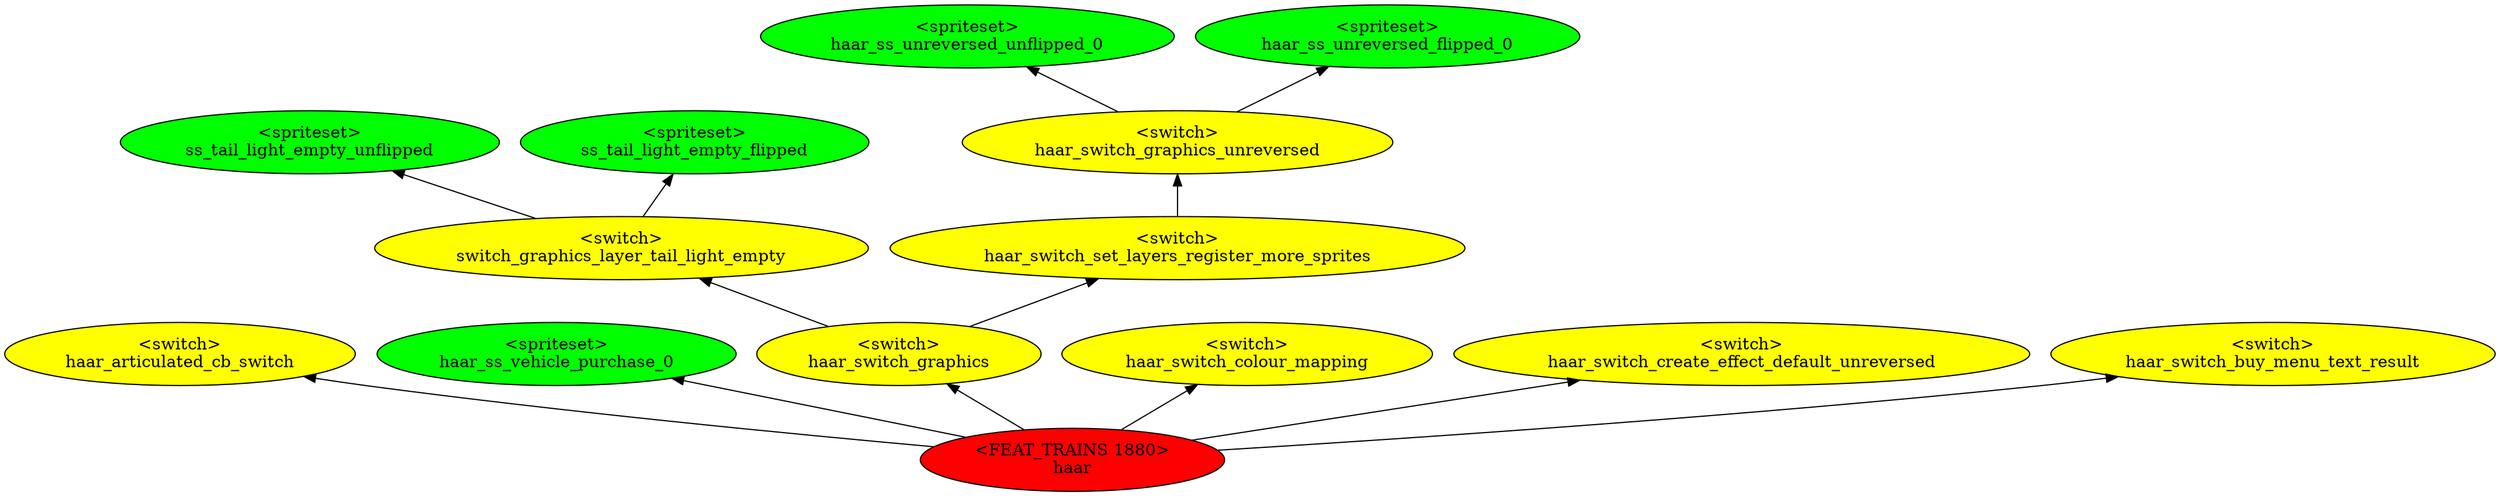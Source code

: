 digraph {
rankdir="BT"
ss_tail_light_empty_unflipped [fillcolor=green style="filled" label="<spriteset>\nss_tail_light_empty_unflipped"]
ss_tail_light_empty_flipped [fillcolor=green style="filled" label="<spriteset>\nss_tail_light_empty_flipped"]
switch_graphics_layer_tail_light_empty [fillcolor=yellow style="filled" label="<switch>\nswitch_graphics_layer_tail_light_empty"]
haar_articulated_cb_switch [fillcolor=yellow style="filled" label="<switch>\nhaar_articulated_cb_switch"]
haar_ss_unreversed_unflipped_0 [fillcolor=green style="filled" label="<spriteset>\nhaar_ss_unreversed_unflipped_0"]
haar_ss_unreversed_flipped_0 [fillcolor=green style="filled" label="<spriteset>\nhaar_ss_unreversed_flipped_0"]
haar_switch_graphics_unreversed [fillcolor=yellow style="filled" label="<switch>\nhaar_switch_graphics_unreversed"]
haar_ss_vehicle_purchase_0 [fillcolor=green style="filled" label="<spriteset>\nhaar_ss_vehicle_purchase_0"]
haar_switch_set_layers_register_more_sprites [fillcolor=yellow style="filled" label="<switch>\nhaar_switch_set_layers_register_more_sprites"]
haar_switch_graphics [fillcolor=yellow style="filled" label="<switch>\nhaar_switch_graphics"]
haar_switch_colour_mapping [fillcolor=yellow style="filled" label="<switch>\nhaar_switch_colour_mapping"]
haar_switch_create_effect_default_unreversed [fillcolor=yellow style="filled" label="<switch>\nhaar_switch_create_effect_default_unreversed"]
haar_switch_buy_menu_text_result [fillcolor=yellow style="filled" label="<switch>\nhaar_switch_buy_menu_text_result"]
haar [fillcolor=red style="filled" label="<FEAT_TRAINS 1880>\nhaar"]
haar_switch_graphics_unreversed->haar_ss_unreversed_flipped_0
haar_switch_set_layers_register_more_sprites->haar_switch_graphics_unreversed
haar_switch_graphics->switch_graphics_layer_tail_light_empty
haar_switch_graphics->haar_switch_set_layers_register_more_sprites
switch_graphics_layer_tail_light_empty->ss_tail_light_empty_flipped
haar->haar_ss_vehicle_purchase_0
haar->haar_switch_graphics
haar->haar_switch_buy_menu_text_result
haar->haar_switch_create_effect_default_unreversed
haar->haar_articulated_cb_switch
haar_switch_graphics_unreversed->haar_ss_unreversed_unflipped_0
switch_graphics_layer_tail_light_empty->ss_tail_light_empty_unflipped
haar->haar_switch_colour_mapping
}
